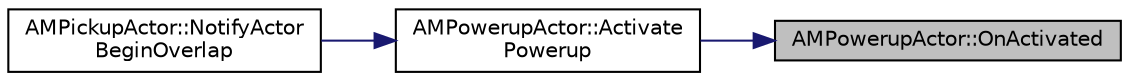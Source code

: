 digraph "AMPowerupActor::OnActivated"
{
 // LATEX_PDF_SIZE
  edge [fontname="Helvetica",fontsize="10",labelfontname="Helvetica",labelfontsize="10"];
  node [fontname="Helvetica",fontsize="10",shape=record];
  rankdir="RL";
  Node1 [label="AMPowerupActor::OnActivated",height=0.2,width=0.4,color="black", fillcolor="grey75", style="filled", fontcolor="black",tooltip=" "];
  Node1 -> Node2 [dir="back",color="midnightblue",fontsize="10",style="solid",fontname="Helvetica"];
  Node2 [label="AMPowerupActor::Activate\lPowerup",height=0.2,width=0.4,color="black", fillcolor="white", style="filled",URL="$class_a_m_powerup_actor.html#a830c99eb3a7eabd21b5b30ab64f00c1a",tooltip=" "];
  Node2 -> Node3 [dir="back",color="midnightblue",fontsize="10",style="solid",fontname="Helvetica"];
  Node3 [label="AMPickupActor::NotifyActor\lBeginOverlap",height=0.2,width=0.4,color="black", fillcolor="white", style="filled",URL="$class_a_m_pickup_actor.html#ad09fb53506f53f3e809534486521d0b7",tooltip=" "];
}
